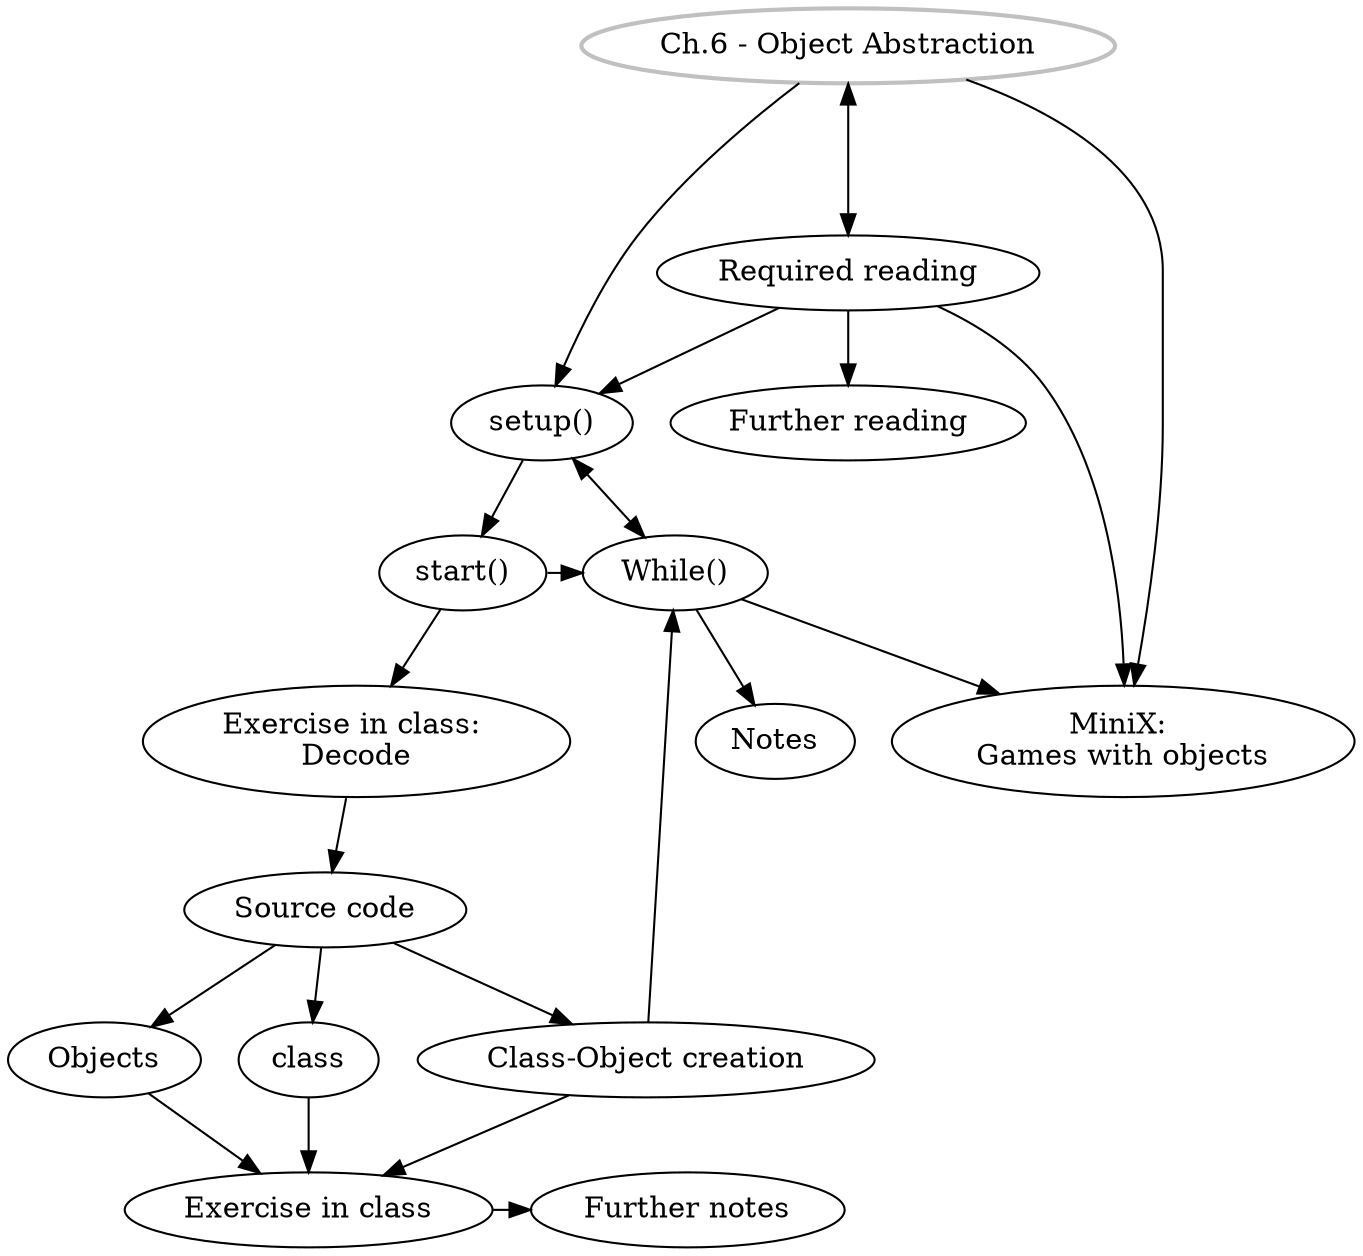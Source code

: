 digraph G {
//labels
GS [
label="Ch.6 - Object Abstraction",
style=bold,
color=grey,
]

SU [label="setup()"]
ST [label="start()"]
DE [label="Exercise in class: \nDecode"]
SC [label="Source code"]
CL [label="class"]
OO [label="Objects"]
COC [label="Class-Object creation"]
EiC [label="Exercise in class"]
FN [label="Further notes"]
MW [label="While()"]
MX [label="MiniX: \nGames with objects"]
RR [label="Required reading"]
FR [label="Further reading"]
Notes [label="Notes"]

//rank
{rank = same; EiC,FN}
{rank = same; MX,DE}
{rank = same; MW,ST}

//graph
GS -> SU -> ST -> DE -> SC;
GS -> MX;
GS -> RR[dir=both, minlen=2];
SU -> MW [dir=both];
RR -> MX, SU;
SC -> {CL, OO, COC} -> EiC -> FN;
ST -> MW -> Notes;
MW -> MX;
COC -> MW;
RR -> FR;
}
